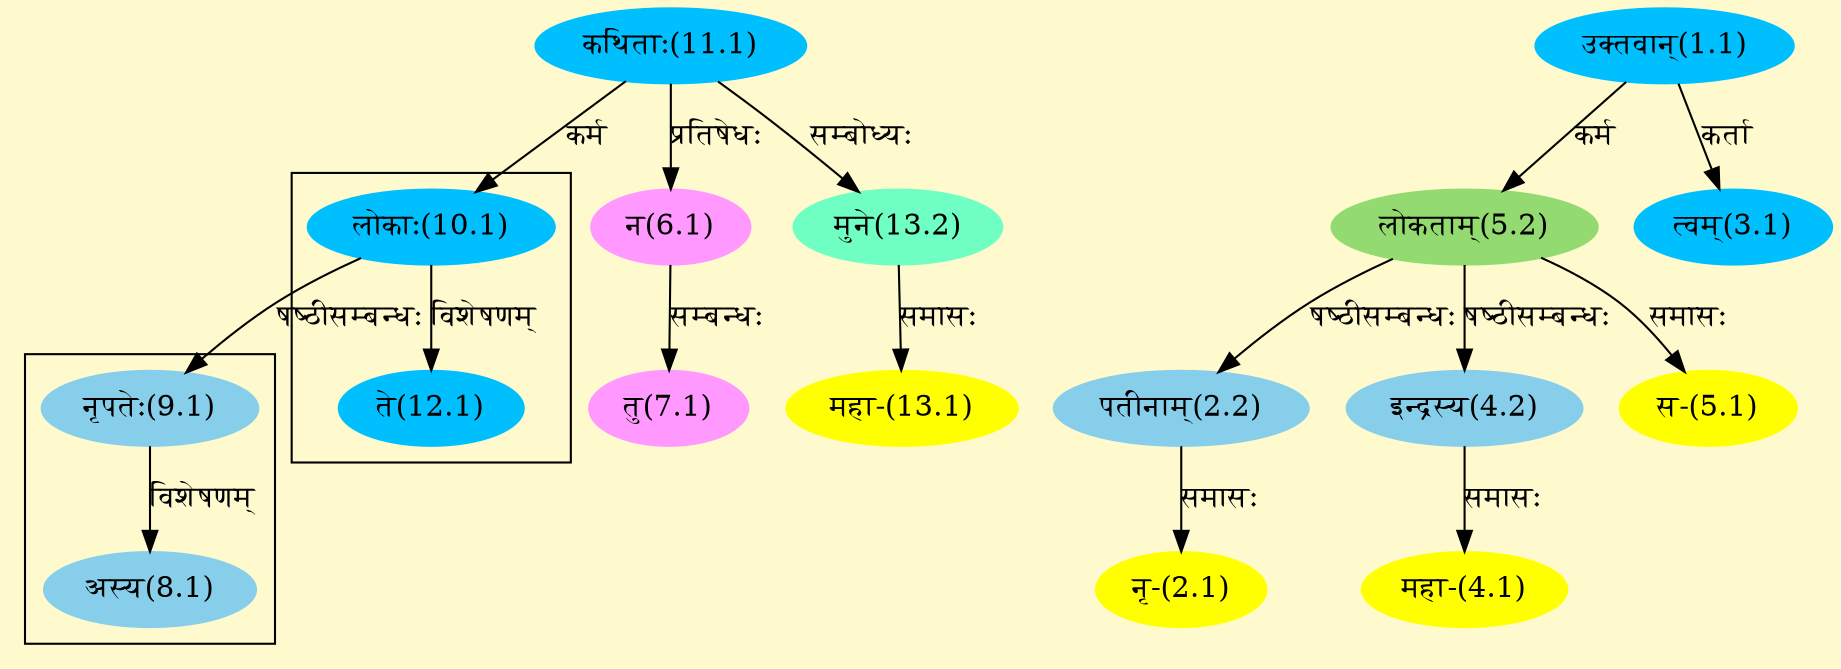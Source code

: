 digraph G{
rankdir=BT;
 compound=true;
 bgcolor="lemonchiffon1";

subgraph cluster_1{
Node8_1 [style=filled, color="#87CEEB" label = "अस्य(8.1)"]
Node9_1 [style=filled, color="#87CEEB" label = "नृपतेः(9.1)"]

}

subgraph cluster_2{
Node12_1 [style=filled, color="#00BFFF" label = "ते(12.1)"]
Node10_1 [style=filled, color="#00BFFF" label = "लोकाः(10.1)"]

}
Node1_1 [style=filled, color="#00BFFF" label = "उक्तवान्(1.1)"]
Node [style=filled, color="" label = "()"]
Node2_1 [style=filled, color="#FFFF00" label = "नृ-(2.1)"]
Node2_2 [style=filled, color="#87CEEB" label = "पतीनाम्(2.2)"]
Node5_2 [style=filled, color="#93DB70" label = "लोकताम्(5.2)"]
Node3_1 [style=filled, color="#00BFFF" label = "त्वम्(3.1)"]
Node4_1 [style=filled, color="#FFFF00" label = "महा-(4.1)"]
Node4_2 [style=filled, color="#87CEEB" label = "इन्द्रस्य(4.2)"]
Node5_1 [style=filled, color="#FFFF00" label = "स-(5.1)"]
Node6_1 [style=filled, color="#FF99FF" label = "न(6.1)"]
Node11_1 [style=filled, color="#00BFFF" label = "कथिताः(11.1)"]
Node7_1 [style=filled, color="#FF99FF" label = "तु(7.1)"]
Node9_1 [style=filled, color="#87CEEB" label = "नृपतेः(9.1)"]
Node10_1 [style=filled, color="#00BFFF" label = "लोकाः(10.1)"]
Node13_1 [style=filled, color="#FFFF00" label = "महा-(13.1)"]
Node13_2 [style=filled, color="#6FFFC3" label = "मुने(13.2)"]
/* Start of Relations section */

Node2_1 -> Node2_2 [  label="समासः"  dir="back" ]
Node2_2 -> Node5_2 [  label="षष्ठीसम्बन्धः"  dir="back" ]
Node3_1 -> Node1_1 [  label="कर्ता"  dir="back" ]
Node4_1 -> Node4_2 [  label="समासः"  dir="back" ]
Node4_2 -> Node5_2 [  label="षष्ठीसम्बन्धः"  dir="back" ]
Node5_1 -> Node5_2 [  label="समासः"  dir="back" ]
Node5_2 -> Node1_1 [  label="कर्म"  dir="back" ]
Node6_1 -> Node11_1 [  label="प्रतिषेधः"  dir="back" ]
Node7_1 -> Node6_1 [  label="सम्बन्धः"  dir="back" ]
Node8_1 -> Node9_1 [  label="विशेषणम्"  dir="back" ]
Node9_1 -> Node10_1 [  label="षष्ठीसम्बन्धः"  dir="back" ]
Node10_1 -> Node11_1 [  label="कर्म"  dir="back" ]
Node12_1 -> Node10_1 [  label="विशेषणम्"  dir="back" ]
Node13_1 -> Node13_2 [  label="समासः"  dir="back" ]
Node13_2 -> Node11_1 [  label="सम्बोध्यः"  dir="back" ]
}
